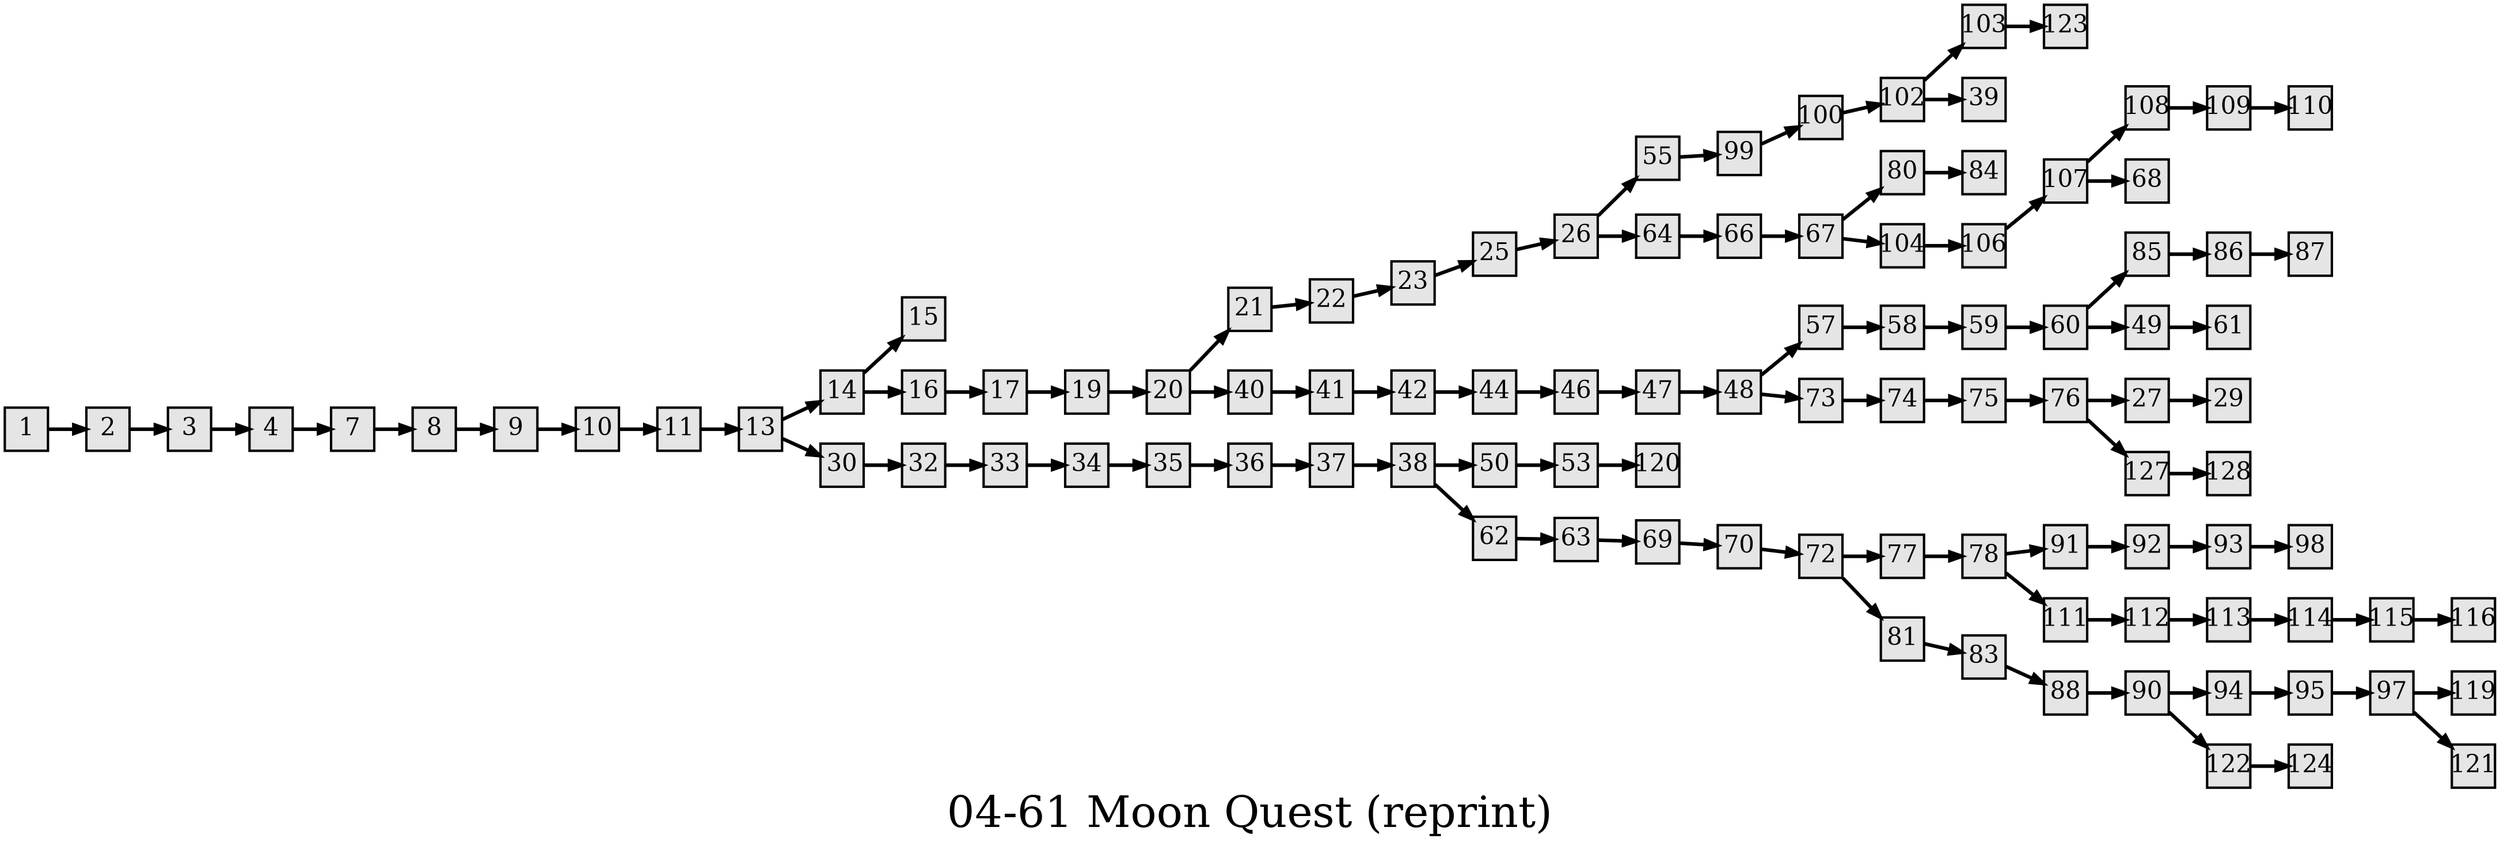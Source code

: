 digraph g{
  graph [ label="04-61 Moon Quest (reprint)" rankdir=LR, ordering=out, fontsize=36, nodesep="0.35", ranksep="0.45"];
  node  [shape=rect, penwidth=2, fontsize=20, style=filled, fillcolor=grey90, margin="0,0", labelfloat=true, regular=true, fixedsize=true];
  edge  [labelfloat=true, penwidth=3, fontsize=12];
  // ---;
  // group  : Katz;
  // id     :;
  // gbid   :;
  // series : CYOA;
  // title  :;
  // author :;
  // credit:;
  // - name : Sarah Joy Oxford;
  // role : encoder;
  // date : 2017-09-22;
  // - name : Jeremy Douglass;
  // role : editor;
  // date : 2017-10-19;
  // render:;
  // - name   : small;
  // styles : gvStyles-small.txt;
  // engine : dot;
  // comment: >;
  
  // ---;
  
  // From | To | Label;
  
  1 -> 2;
  2 -> 3;
  3 -> 4;
  4 -> 7;
  7 -> 8;
  8 -> 9;
  9 -> 10;
  10 -> 11;
  11 -> 13;
  13 -> 14;
  13 -> 30;
  14 -> 15;
  14 -> 16;
  16 -> 17;
  17 -> 19;
  19 -> 20;
  20 -> 21;
  20 -> 40;
  21 -> 22;
  22 -> 23;
  23 -> 25;
  25 -> 26;
  26 -> 55;
  26 -> 64;
  27 -> 29;
  30 -> 32;
  32 -> 33;
  33 -> 34;
  34 -> 35;
  35 -> 36;
  36 -> 37;
  37 -> 38;
  38 -> 50;
  38 -> 62;
  40 -> 41;
  41 -> 42;
  42 -> 44;
  44 -> 46;
  46 -> 47;
  47 -> 48;
  48 -> 57;
  48 -> 73;
  49 -> 61;
  50 -> 53;
  53 -> 120;
  55 -> 99;
  57 -> 58;
  58 -> 59;
  59 -> 60;
  60 -> 85;
  60 -> 49;
  62 -> 63;
  63 -> 69;
  64 -> 66;
  66 -> 67;
  67 -> 80;
  67 -> 104;
  69 -> 70;
  70 -> 72;
  72 -> 77;
  72 -> 81;
  73 -> 74;
  74 -> 75;
  75 -> 76;
  76 -> 27;
  76 -> 127;
  77 -> 78;
  78 -> 91;
  78 -> 111;
  80 -> 84;
  81 -> 83;
  83 -> 88;
  85 -> 86;
  86 -> 87;
  88 -> 90;
  90 -> 94;
  90 -> 122;
  91 -> 92;
  92 -> 93;
  93 -> 98;
  94 -> 95;
  95 -> 97;
  97 -> 119;
  97 -> 121;
  99 -> 100;
  100 -> 102;
  102 -> 103;
  102 -> 39;
  103 -> 123;
  104 -> 106;
  106 -> 107;
  107 -> 108;
  107 -> 68;
  108 -> 109;
  109 -> 110;
  111 -> 112;
  112 -> 113;
  113 -> 114;
  114 -> 115;
  115 -> 116;
  122 -> 124;
  127 -> 128;
}

